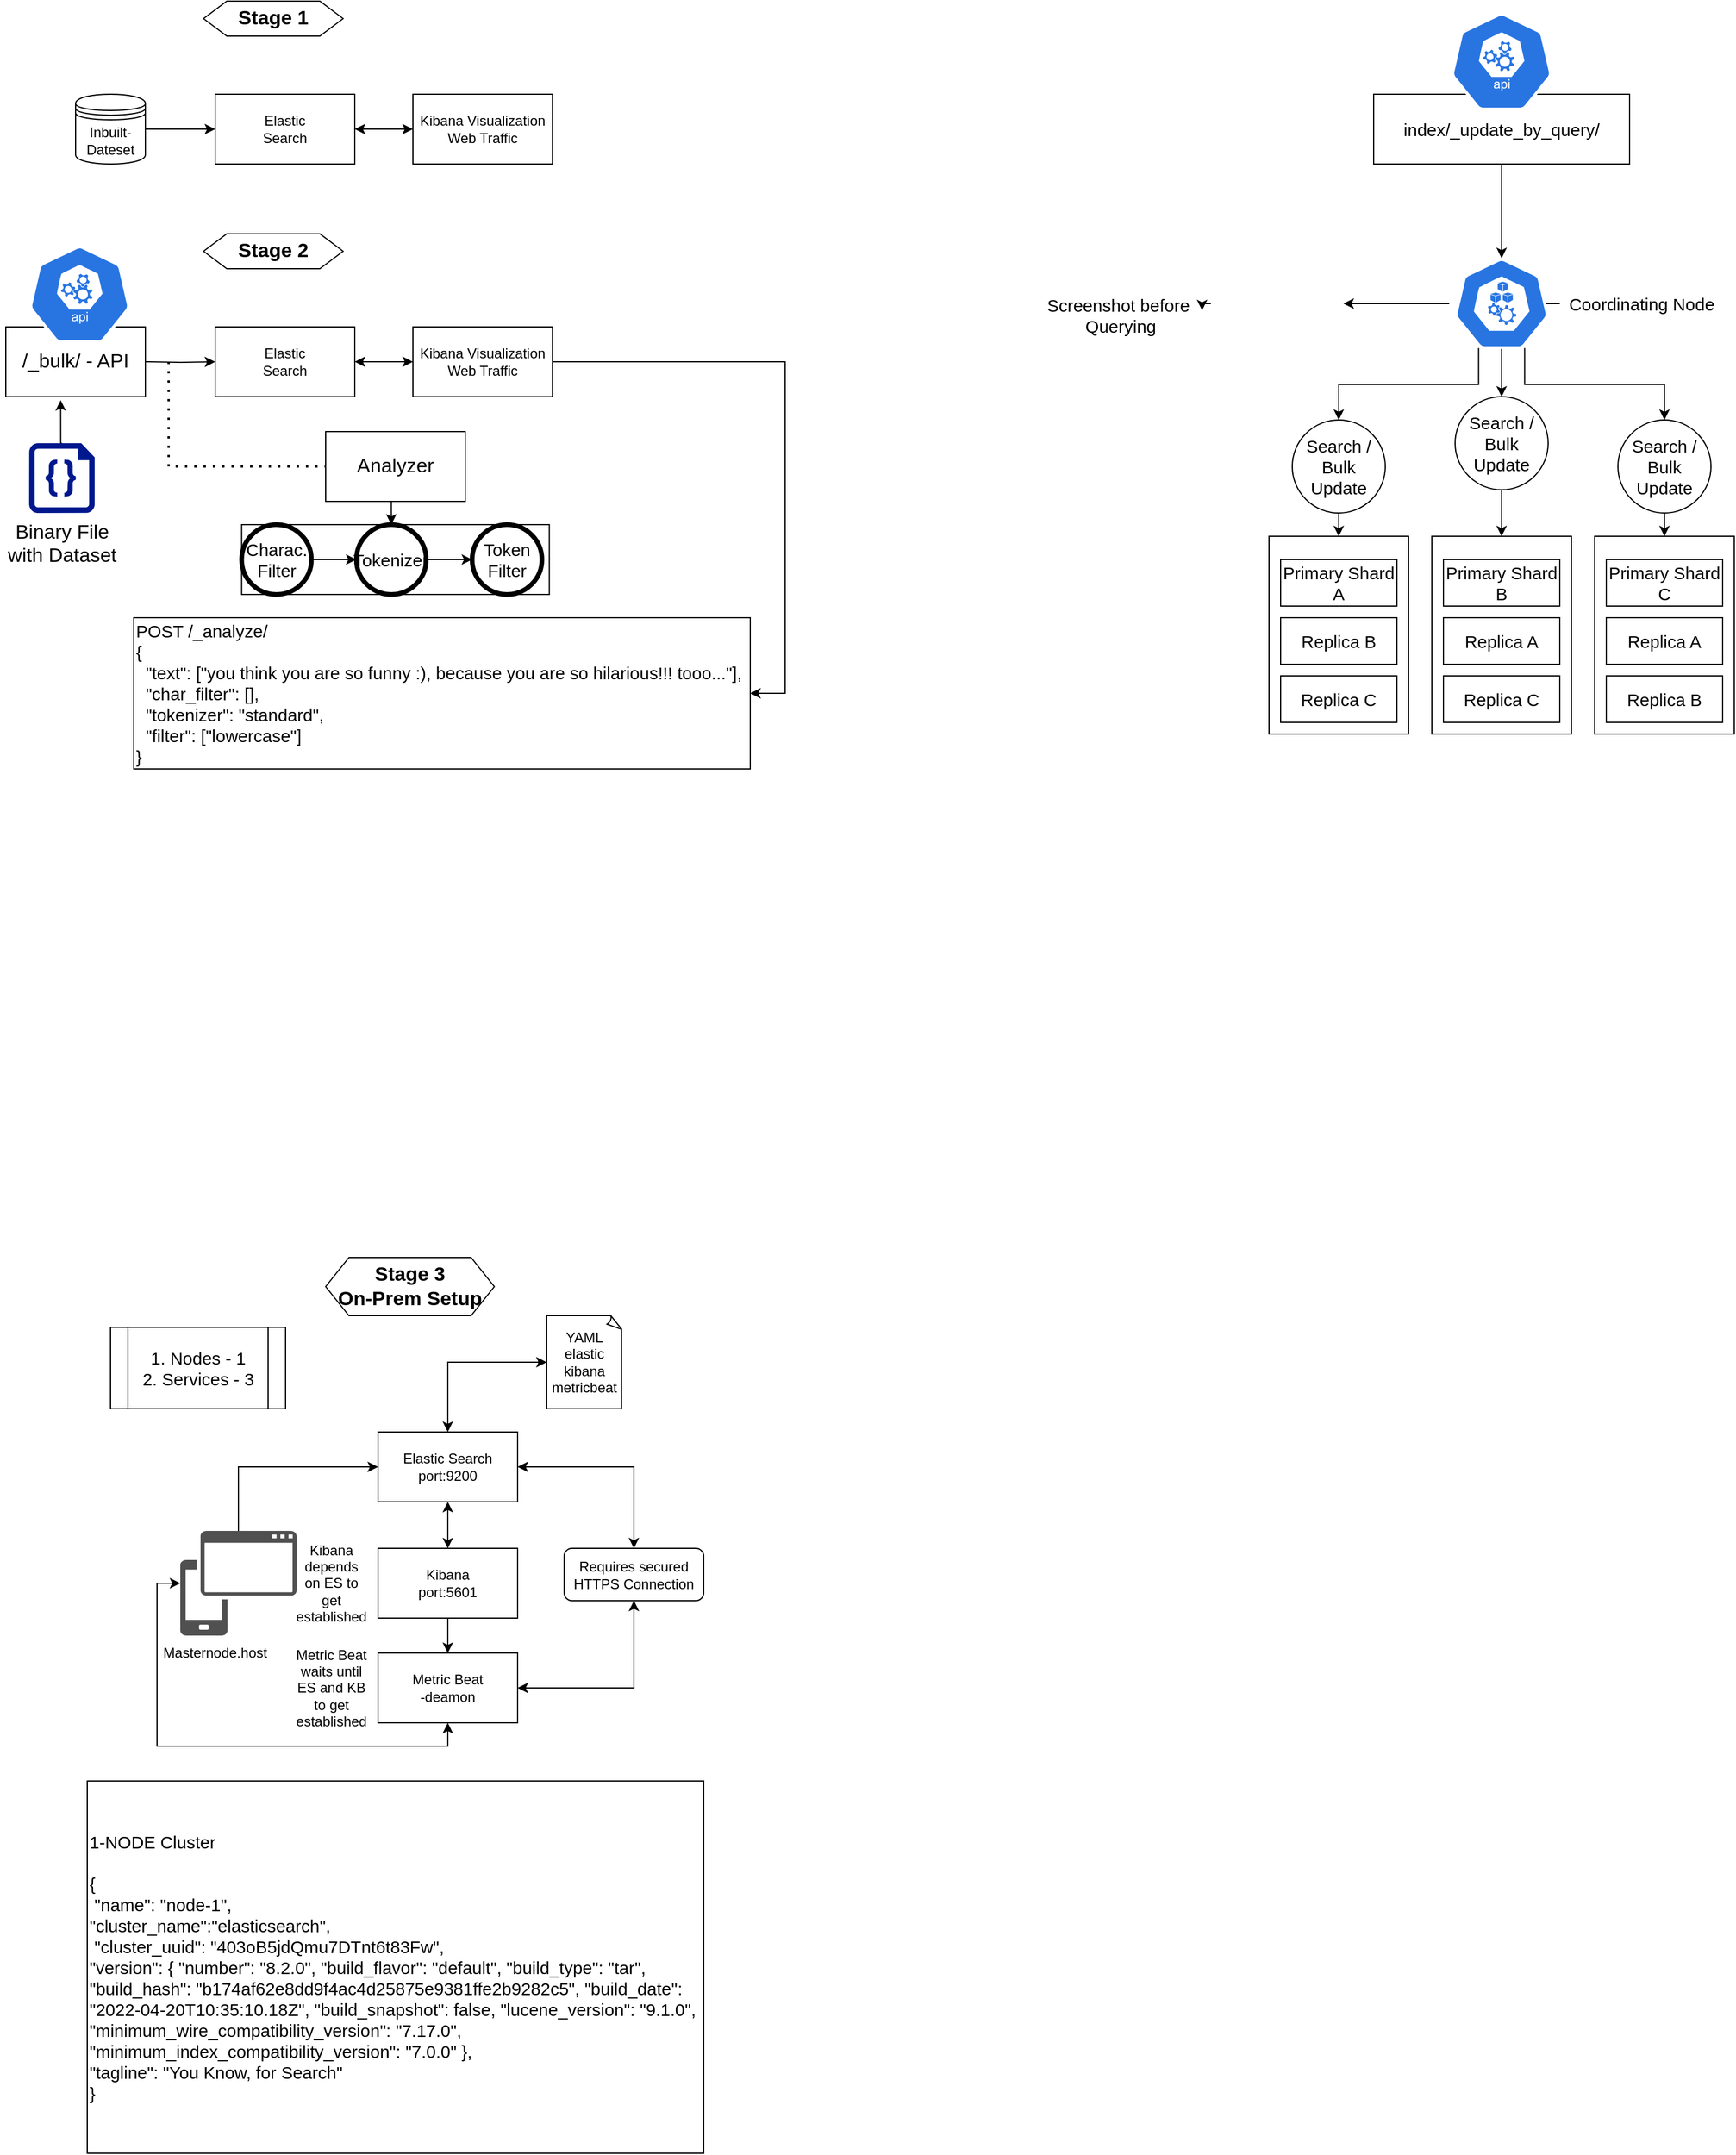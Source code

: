 <mxfile version="18.0.4" type="github">
  <diagram id="VVRJWI324u3OcMAuvgbn" name="Page-1">
    <mxGraphModel dx="2365" dy="1150" grid="1" gridSize="10" guides="1" tooltips="1" connect="1" arrows="1" fold="1" page="1" pageScale="1" pageWidth="850" pageHeight="1100" background="none" math="0" shadow="0">
      <root>
        <mxCell id="0" />
        <mxCell id="1" parent="0" />
        <mxCell id="OU6S-yULbzZccyL7ORFk-41" style="edgeStyle=orthogonalEdgeStyle;rounded=0;orthogonalLoop=1;jettySize=auto;html=1;exitX=1;exitY=0.5;exitDx=0;exitDy=0;entryX=0;entryY=0.5;entryDx=0;entryDy=0;startArrow=classic;startFill=1;" edge="1" parent="1" source="OU6S-yULbzZccyL7ORFk-36" target="OU6S-yULbzZccyL7ORFk-37">
          <mxGeometry relative="1" as="geometry" />
        </mxCell>
        <mxCell id="OU6S-yULbzZccyL7ORFk-36" value="Elastic&lt;br&gt;Search" style="rounded=0;whiteSpace=wrap;html=1;strokeColor=default;" vertex="1" parent="1">
          <mxGeometry x="254" y="190" width="120" height="60" as="geometry" />
        </mxCell>
        <mxCell id="OU6S-yULbzZccyL7ORFk-37" value="Kibana Visualization&lt;br&gt;Web Traffic" style="rounded=0;whiteSpace=wrap;html=1;strokeColor=default;" vertex="1" parent="1">
          <mxGeometry x="424" y="190" width="120" height="60" as="geometry" />
        </mxCell>
        <mxCell id="OU6S-yULbzZccyL7ORFk-42" style="edgeStyle=orthogonalEdgeStyle;rounded=0;orthogonalLoop=1;jettySize=auto;html=1;exitX=1;exitY=0.5;exitDx=0;exitDy=0;entryX=0;entryY=0.5;entryDx=0;entryDy=0;startArrow=none;startFill=0;" edge="1" parent="1" source="OU6S-yULbzZccyL7ORFk-39" target="OU6S-yULbzZccyL7ORFk-36">
          <mxGeometry relative="1" as="geometry" />
        </mxCell>
        <mxCell id="OU6S-yULbzZccyL7ORFk-39" value="Inbuilt-Dateset" style="shape=datastore;whiteSpace=wrap;html=1;rounded=0;strokeColor=default;" vertex="1" parent="1">
          <mxGeometry x="134" y="190" width="60" height="60" as="geometry" />
        </mxCell>
        <mxCell id="OU6S-yULbzZccyL7ORFk-43" value="&lt;b&gt;&lt;font style=&quot;font-size: 17px;&quot;&gt;Stage 1&lt;/font&gt;&lt;/b&gt;" style="shape=hexagon;perimeter=hexagonPerimeter2;whiteSpace=wrap;html=1;fixedSize=1;rounded=0;strokeColor=default;" vertex="1" parent="1">
          <mxGeometry x="244" y="110" width="120" height="30" as="geometry" />
        </mxCell>
        <mxCell id="OU6S-yULbzZccyL7ORFk-44" style="edgeStyle=orthogonalEdgeStyle;rounded=0;orthogonalLoop=1;jettySize=auto;html=1;exitX=1;exitY=0.5;exitDx=0;exitDy=0;entryX=0;entryY=0.5;entryDx=0;entryDy=0;startArrow=classic;startFill=1;" edge="1" parent="1" source="OU6S-yULbzZccyL7ORFk-45" target="OU6S-yULbzZccyL7ORFk-46">
          <mxGeometry relative="1" as="geometry" />
        </mxCell>
        <mxCell id="OU6S-yULbzZccyL7ORFk-45" value="Elastic&lt;br&gt;Search" style="rounded=0;whiteSpace=wrap;html=1;strokeColor=default;" vertex="1" parent="1">
          <mxGeometry x="254" y="390" width="120" height="60" as="geometry" />
        </mxCell>
        <mxCell id="OU6S-yULbzZccyL7ORFk-72" style="edgeStyle=orthogonalEdgeStyle;rounded=0;orthogonalLoop=1;jettySize=auto;html=1;exitX=1;exitY=0.5;exitDx=0;exitDy=0;entryX=1;entryY=0.5;entryDx=0;entryDy=0;fontSize=15;startArrow=none;startFill=0;" edge="1" parent="1" source="OU6S-yULbzZccyL7ORFk-46" target="OU6S-yULbzZccyL7ORFk-70">
          <mxGeometry relative="1" as="geometry">
            <Array as="points">
              <mxPoint x="744" y="420" />
              <mxPoint x="744" y="705" />
            </Array>
          </mxGeometry>
        </mxCell>
        <mxCell id="OU6S-yULbzZccyL7ORFk-46" value="Kibana Visualization&lt;br&gt;Web Traffic" style="rounded=0;whiteSpace=wrap;html=1;strokeColor=default;" vertex="1" parent="1">
          <mxGeometry x="424" y="390" width="120" height="60" as="geometry" />
        </mxCell>
        <mxCell id="OU6S-yULbzZccyL7ORFk-47" style="edgeStyle=orthogonalEdgeStyle;rounded=0;orthogonalLoop=1;jettySize=auto;html=1;exitX=1;exitY=0.5;exitDx=0;exitDy=0;entryX=0;entryY=0.5;entryDx=0;entryDy=0;startArrow=none;startFill=0;" edge="1" parent="1" target="OU6S-yULbzZccyL7ORFk-45">
          <mxGeometry relative="1" as="geometry">
            <mxPoint x="194.0" y="420.0" as="sourcePoint" />
          </mxGeometry>
        </mxCell>
        <mxCell id="OU6S-yULbzZccyL7ORFk-49" value="&lt;b&gt;&lt;font style=&quot;font-size: 17px;&quot;&gt;Stage 2&lt;/font&gt;&lt;/b&gt;" style="shape=hexagon;perimeter=hexagonPerimeter2;whiteSpace=wrap;html=1;fixedSize=1;rounded=0;strokeColor=default;" vertex="1" parent="1">
          <mxGeometry x="244" y="310" width="120" height="30" as="geometry" />
        </mxCell>
        <mxCell id="OU6S-yULbzZccyL7ORFk-53" style="edgeStyle=orthogonalEdgeStyle;rounded=0;orthogonalLoop=1;jettySize=auto;html=1;exitX=0.5;exitY=0;exitDx=0;exitDy=0;exitPerimeter=0;entryX=0.393;entryY=1.05;entryDx=0;entryDy=0;entryPerimeter=0;fontSize=17;startArrow=none;startFill=0;" edge="1" parent="1" source="OU6S-yULbzZccyL7ORFk-50" target="OU6S-yULbzZccyL7ORFk-51">
          <mxGeometry relative="1" as="geometry" />
        </mxCell>
        <mxCell id="OU6S-yULbzZccyL7ORFk-50" value="Binary File &lt;br&gt;with Dataset" style="sketch=0;aspect=fixed;pointerEvents=1;shadow=0;dashed=0;html=1;strokeColor=none;labelPosition=center;verticalLabelPosition=bottom;verticalAlign=top;align=center;fillColor=#00188D;shape=mxgraph.azure.code_file;rounded=0;fontSize=17;" vertex="1" parent="1">
          <mxGeometry x="94" y="490" width="56.4" height="60" as="geometry" />
        </mxCell>
        <mxCell id="OU6S-yULbzZccyL7ORFk-51" value="/_bulk/ - API" style="rounded=0;whiteSpace=wrap;html=1;fontSize=17;strokeColor=default;" vertex="1" parent="1">
          <mxGeometry x="74" y="390" width="120" height="60" as="geometry" />
        </mxCell>
        <mxCell id="OU6S-yULbzZccyL7ORFk-52" value="" style="sketch=0;html=1;dashed=0;whitespace=wrap;fillColor=#2875E2;strokeColor=#ffffff;points=[[0.005,0.63,0],[0.1,0.2,0],[0.9,0.2,0],[0.5,0,0],[0.995,0.63,0],[0.72,0.99,0],[0.5,1,0],[0.28,0.99,0]];shape=mxgraph.kubernetes.icon;prIcon=api;rounded=0;fontSize=17;" vertex="1" parent="1">
          <mxGeometry x="70" y="320" width="135" height="84" as="geometry" />
        </mxCell>
        <mxCell id="OU6S-yULbzZccyL7ORFk-56" value="" style="endArrow=none;dashed=1;html=1;dashPattern=1 3;strokeWidth=2;rounded=0;fontSize=17;entryX=0;entryY=0.5;entryDx=0;entryDy=0;" edge="1" parent="1" target="OU6S-yULbzZccyL7ORFk-57">
          <mxGeometry width="50" height="50" relative="1" as="geometry">
            <mxPoint x="214" y="420" as="sourcePoint" />
            <mxPoint x="509.44" y="512.16" as="targetPoint" />
            <Array as="points">
              <mxPoint x="214" y="510" />
            </Array>
          </mxGeometry>
        </mxCell>
        <mxCell id="OU6S-yULbzZccyL7ORFk-69" style="edgeStyle=orthogonalEdgeStyle;rounded=0;orthogonalLoop=1;jettySize=auto;html=1;exitX=0.5;exitY=1;exitDx=0;exitDy=0;entryX=0.5;entryY=0;entryDx=0;entryDy=0;fontSize=15;startArrow=none;startFill=0;" edge="1" parent="1" source="OU6S-yULbzZccyL7ORFk-57" target="OU6S-yULbzZccyL7ORFk-64">
          <mxGeometry relative="1" as="geometry" />
        </mxCell>
        <mxCell id="OU6S-yULbzZccyL7ORFk-57" value="Analyzer" style="rounded=0;whiteSpace=wrap;html=1;fontSize=17;strokeColor=default;" vertex="1" parent="1">
          <mxGeometry x="349" y="480" width="120" height="60" as="geometry" />
        </mxCell>
        <mxCell id="OU6S-yULbzZccyL7ORFk-68" value="" style="group;fillColor=none;strokeColor=default;" vertex="1" connectable="0" parent="1">
          <mxGeometry x="276.75" y="560" width="264.5" height="60" as="geometry" />
        </mxCell>
        <mxCell id="OU6S-yULbzZccyL7ORFk-63" value="Charac.&lt;br style=&quot;font-size: 15px;&quot;&gt;Filter" style="ellipse;whiteSpace=wrap;html=1;aspect=fixed;rounded=0;fontSize=15;strokeColor=default;gradientColor=none;strokeWidth=4;" vertex="1" parent="OU6S-yULbzZccyL7ORFk-68">
          <mxGeometry width="60" height="60" as="geometry" />
        </mxCell>
        <mxCell id="OU6S-yULbzZccyL7ORFk-64" value="Tokenizer" style="ellipse;whiteSpace=wrap;html=1;aspect=fixed;rounded=0;fontSize=15;strokeColor=default;gradientColor=none;strokeWidth=4;" vertex="1" parent="OU6S-yULbzZccyL7ORFk-68">
          <mxGeometry x="98.669" width="60" height="60" as="geometry" />
        </mxCell>
        <mxCell id="OU6S-yULbzZccyL7ORFk-65" value="Token Filter" style="ellipse;whiteSpace=wrap;html=1;aspect=fixed;rounded=0;fontSize=15;strokeColor=default;gradientColor=none;strokeWidth=4;" vertex="1" parent="OU6S-yULbzZccyL7ORFk-68">
          <mxGeometry x="198.168" width="60" height="60" as="geometry" />
        </mxCell>
        <mxCell id="OU6S-yULbzZccyL7ORFk-66" style="edgeStyle=orthogonalEdgeStyle;rounded=0;orthogonalLoop=1;jettySize=auto;html=1;exitX=1;exitY=0.5;exitDx=0;exitDy=0;entryX=0;entryY=0.5;entryDx=0;entryDy=0;fontSize=15;startArrow=none;startFill=0;" edge="1" parent="OU6S-yULbzZccyL7ORFk-68" source="OU6S-yULbzZccyL7ORFk-63" target="OU6S-yULbzZccyL7ORFk-64">
          <mxGeometry relative="1" as="geometry" />
        </mxCell>
        <mxCell id="OU6S-yULbzZccyL7ORFk-67" style="edgeStyle=orthogonalEdgeStyle;rounded=0;orthogonalLoop=1;jettySize=auto;html=1;exitX=1;exitY=0.5;exitDx=0;exitDy=0;entryX=0;entryY=0.5;entryDx=0;entryDy=0;fontSize=15;startArrow=none;startFill=0;" edge="1" parent="OU6S-yULbzZccyL7ORFk-68" source="OU6S-yULbzZccyL7ORFk-64" target="OU6S-yULbzZccyL7ORFk-65">
          <mxGeometry relative="1" as="geometry" />
        </mxCell>
        <mxCell id="OU6S-yULbzZccyL7ORFk-70" value="&lt;div&gt;POST /_analyze/&lt;/div&gt;&lt;div&gt;{&lt;/div&gt;&lt;div&gt;&amp;nbsp; &quot;text&quot;: [&quot;you think you are so funny :), because you are so hilarious!!! tooo...&quot;],&lt;/div&gt;&lt;div&gt;&amp;nbsp; &quot;char_filter&quot;: [],&lt;/div&gt;&lt;div&gt;&amp;nbsp; &quot;tokenizer&quot;: &quot;standard&quot;,&lt;/div&gt;&lt;div&gt;&amp;nbsp; &quot;filter&quot;: [&quot;lowercase&quot;]&lt;/div&gt;&lt;div&gt;}&lt;/div&gt;" style="rounded=0;whiteSpace=wrap;html=1;fontSize=15;strokeColor=default;strokeWidth=1;fillColor=none;gradientColor=none;align=left;" vertex="1" parent="1">
          <mxGeometry x="184" y="640" width="530" height="130" as="geometry" />
        </mxCell>
        <mxCell id="OU6S-yULbzZccyL7ORFk-76" value="&lt;span style=&quot;&quot;&gt;1-NODE Cluster&lt;br&gt;&lt;br&gt;{&lt;br&gt;&amp;nbsp;&quot;name&quot;: &quot;node-1&quot;, &lt;br&gt;&quot;cluster_name&quot;:&quot;elasticsearch&quot;,&lt;br&gt;&amp;nbsp;&quot;cluster_uuid&quot;: &quot;403oB5jdQmu7DTnt6t83Fw&quot;, &lt;br&gt;&quot;version&quot;: { &quot;number&quot;: &quot;8.2.0&quot;, &quot;build_flavor&quot;: &quot;default&quot;, &quot;build_type&quot;: &quot;tar&quot;, &quot;build_hash&quot;: &quot;b174af62e8dd9f4ac4d25875e9381ffe2b9282c5&quot;, &quot;build_date&quot;: &quot;2022-04-20T10:35:10.18Z&quot;, &quot;build_snapshot&quot;: false, &quot;lucene_version&quot;: &quot;9.1.0&quot;, &quot;minimum_wire_compatibility_version&quot;: &quot;7.17.0&quot;, &quot;minimum_index_compatibility_version&quot;: &quot;7.0.0&quot; }, &lt;br&gt;&quot;tagline&quot;: &quot;You Know, for Search&quot; &lt;br&gt;}&lt;/span&gt;" style="rounded=0;whiteSpace=wrap;html=1;labelBackgroundColor=none;fontSize=15;strokeColor=default;strokeWidth=1;fillColor=none;gradientColor=none;align=left;" vertex="1" parent="1">
          <mxGeometry x="144" y="1640" width="530" height="320" as="geometry" />
        </mxCell>
        <mxCell id="OU6S-yULbzZccyL7ORFk-77" value="" style="group" vertex="1" connectable="0" parent="1">
          <mxGeometry x="164" y="1190" width="500" height="370" as="geometry" />
        </mxCell>
        <mxCell id="OU6S-yULbzZccyL7ORFk-14" value="" style="group" vertex="1" connectable="0" parent="OU6S-yULbzZccyL7ORFk-77">
          <mxGeometry x="150" y="50" width="350" height="320" as="geometry" />
        </mxCell>
        <mxCell id="OU6S-yULbzZccyL7ORFk-7" value="" style="group;strokeColor=none;" vertex="1" connectable="0" parent="OU6S-yULbzZccyL7ORFk-14">
          <mxGeometry x="70" width="280" height="320" as="geometry" />
        </mxCell>
        <mxCell id="OU6S-yULbzZccyL7ORFk-8" value="" style="edgeStyle=orthogonalEdgeStyle;rounded=0;orthogonalLoop=1;jettySize=auto;html=1;startArrow=classic;startFill=1;" edge="1" parent="OU6S-yULbzZccyL7ORFk-7" source="OU6S-yULbzZccyL7ORFk-3" target="OU6S-yULbzZccyL7ORFk-4">
          <mxGeometry relative="1" as="geometry" />
        </mxCell>
        <mxCell id="OU6S-yULbzZccyL7ORFk-3" value="&lt;span style=&quot;&quot;&gt;Elastic Search&lt;br&gt;port:9200&lt;br&gt;&lt;/span&gt;" style="rounded=0;whiteSpace=wrap;html=1;" vertex="1" parent="OU6S-yULbzZccyL7ORFk-7">
          <mxGeometry x="10" y="100" width="120" height="60" as="geometry" />
        </mxCell>
        <mxCell id="OU6S-yULbzZccyL7ORFk-9" value="" style="edgeStyle=orthogonalEdgeStyle;rounded=0;orthogonalLoop=1;jettySize=auto;html=1;" edge="1" parent="OU6S-yULbzZccyL7ORFk-7" source="OU6S-yULbzZccyL7ORFk-4" target="OU6S-yULbzZccyL7ORFk-5">
          <mxGeometry relative="1" as="geometry" />
        </mxCell>
        <mxCell id="OU6S-yULbzZccyL7ORFk-4" value="Kibana&lt;br&gt;port:5601" style="rounded=0;whiteSpace=wrap;html=1;" vertex="1" parent="OU6S-yULbzZccyL7ORFk-7">
          <mxGeometry x="10" y="200" width="120" height="60" as="geometry" />
        </mxCell>
        <mxCell id="OU6S-yULbzZccyL7ORFk-20" style="edgeStyle=orthogonalEdgeStyle;rounded=0;orthogonalLoop=1;jettySize=auto;html=1;exitX=0.5;exitY=1;exitDx=0;exitDy=0;entryX=0;entryY=0.5;entryDx=0;entryDy=0;entryPerimeter=0;startArrow=classic;startFill=1;" edge="1" parent="OU6S-yULbzZccyL7ORFk-7" source="OU6S-yULbzZccyL7ORFk-5" target="OU6S-yULbzZccyL7ORFk-1">
          <mxGeometry relative="1" as="geometry" />
        </mxCell>
        <mxCell id="OU6S-yULbzZccyL7ORFk-34" style="edgeStyle=orthogonalEdgeStyle;rounded=0;orthogonalLoop=1;jettySize=auto;html=1;exitX=1;exitY=0.5;exitDx=0;exitDy=0;entryX=0.5;entryY=1;entryDx=0;entryDy=0;startArrow=classic;startFill=1;" edge="1" parent="OU6S-yULbzZccyL7ORFk-7" source="OU6S-yULbzZccyL7ORFk-5" target="OU6S-yULbzZccyL7ORFk-33">
          <mxGeometry relative="1" as="geometry" />
        </mxCell>
        <mxCell id="OU6S-yULbzZccyL7ORFk-5" value="Metric Beat&lt;br&gt;-deamon" style="rounded=0;whiteSpace=wrap;html=1;" vertex="1" parent="OU6S-yULbzZccyL7ORFk-7">
          <mxGeometry x="10" y="290" width="120" height="60" as="geometry" />
        </mxCell>
        <mxCell id="OU6S-yULbzZccyL7ORFk-18" style="edgeStyle=orthogonalEdgeStyle;rounded=0;orthogonalLoop=1;jettySize=auto;html=1;exitX=0.5;exitY=0;exitDx=0;exitDy=0;exitPerimeter=0;entryX=0;entryY=0.5;entryDx=0;entryDy=0;" edge="1" parent="OU6S-yULbzZccyL7ORFk-7" source="OU6S-yULbzZccyL7ORFk-1" target="OU6S-yULbzZccyL7ORFk-3">
          <mxGeometry relative="1" as="geometry" />
        </mxCell>
        <mxCell id="OU6S-yULbzZccyL7ORFk-1" value="" style="sketch=0;pointerEvents=1;shadow=0;dashed=0;html=1;strokeColor=none;labelPosition=center;verticalLabelPosition=bottom;verticalAlign=top;align=center;fillColor=#505050;shape=mxgraph.mscae.intune.device_os" vertex="1" parent="OU6S-yULbzZccyL7ORFk-7">
          <mxGeometry x="-160" y="185" width="100" height="90" as="geometry" />
        </mxCell>
        <mxCell id="OU6S-yULbzZccyL7ORFk-15" value="Masternode.host" style="text;html=1;strokeColor=none;fillColor=none;align=center;verticalAlign=middle;whiteSpace=wrap;rounded=0;" vertex="1" parent="OU6S-yULbzZccyL7ORFk-7">
          <mxGeometry x="-160" y="275" width="60" height="30" as="geometry" />
        </mxCell>
        <mxCell id="OU6S-yULbzZccyL7ORFk-35" style="edgeStyle=orthogonalEdgeStyle;rounded=0;orthogonalLoop=1;jettySize=auto;html=1;exitX=0.5;exitY=0;exitDx=0;exitDy=0;entryX=1;entryY=0.5;entryDx=0;entryDy=0;startArrow=classic;startFill=1;" edge="1" parent="OU6S-yULbzZccyL7ORFk-7" source="OU6S-yULbzZccyL7ORFk-33" target="OU6S-yULbzZccyL7ORFk-3">
          <mxGeometry relative="1" as="geometry" />
        </mxCell>
        <mxCell id="OU6S-yULbzZccyL7ORFk-33" value="Requires secured HTTPS Connection" style="rounded=1;whiteSpace=wrap;html=1;strokeColor=default;" vertex="1" parent="OU6S-yULbzZccyL7ORFk-7">
          <mxGeometry x="170" y="200" width="120" height="45" as="geometry" />
        </mxCell>
        <mxCell id="OU6S-yULbzZccyL7ORFk-12" value="" style="group" vertex="1" connectable="0" parent="OU6S-yULbzZccyL7ORFk-14">
          <mxGeometry x="10" y="215" width="60" height="120" as="geometry" />
        </mxCell>
        <mxCell id="OU6S-yULbzZccyL7ORFk-11" value="Metric Beat waits until ES and KB to get established" style="text;html=1;strokeColor=none;fillColor=none;align=center;verticalAlign=middle;whiteSpace=wrap;rounded=0;" vertex="1" parent="OU6S-yULbzZccyL7ORFk-12">
          <mxGeometry y="90" width="60" height="30" as="geometry" />
        </mxCell>
        <mxCell id="OU6S-yULbzZccyL7ORFk-10" value="Kibana depends on ES to get established" style="text;html=1;strokeColor=none;fillColor=none;align=center;verticalAlign=middle;whiteSpace=wrap;rounded=0;" vertex="1" parent="OU6S-yULbzZccyL7ORFk-12">
          <mxGeometry width="60" height="30" as="geometry" />
        </mxCell>
        <mxCell id="OU6S-yULbzZccyL7ORFk-28" value="YAML&lt;br&gt;elastic&lt;br&gt;kibana&lt;br&gt;metricbeat" style="whiteSpace=wrap;html=1;shape=mxgraph.basic.document;rounded=0;strokeColor=default;" vertex="1" parent="OU6S-yULbzZccyL7ORFk-77">
          <mxGeometry x="375" y="50" width="65" height="80" as="geometry" />
        </mxCell>
        <mxCell id="OU6S-yULbzZccyL7ORFk-29" style="edgeStyle=orthogonalEdgeStyle;rounded=0;orthogonalLoop=1;jettySize=auto;html=1;exitX=0.5;exitY=0;exitDx=0;exitDy=0;entryX=0;entryY=0.5;entryDx=0;entryDy=0;entryPerimeter=0;startArrow=classic;startFill=1;" edge="1" parent="OU6S-yULbzZccyL7ORFk-77" source="OU6S-yULbzZccyL7ORFk-3" target="OU6S-yULbzZccyL7ORFk-28">
          <mxGeometry relative="1" as="geometry" />
        </mxCell>
        <mxCell id="OU6S-yULbzZccyL7ORFk-71" value="&lt;b&gt;&lt;font style=&quot;font-size: 17px;&quot;&gt;Stage 3&lt;br&gt;On-Prem Setup&lt;/font&gt;&lt;/b&gt;" style="shape=hexagon;perimeter=hexagonPerimeter2;whiteSpace=wrap;html=1;fixedSize=1;rounded=0;strokeColor=default;" vertex="1" parent="OU6S-yULbzZccyL7ORFk-77">
          <mxGeometry x="185" width="145" height="50" as="geometry" />
        </mxCell>
        <mxCell id="OU6S-yULbzZccyL7ORFk-73" value="1. Nodes - 1&lt;br&gt;2. Services - 3" style="shape=process;whiteSpace=wrap;html=1;backgroundOutline=1;rounded=0;fontSize=15;strokeColor=default;strokeWidth=1;fillColor=none;gradientColor=none;" vertex="1" parent="OU6S-yULbzZccyL7ORFk-77">
          <mxGeometry y="60" width="150.5" height="70" as="geometry" />
        </mxCell>
        <mxCell id="OU6S-yULbzZccyL7ORFk-88" style="edgeStyle=orthogonalEdgeStyle;rounded=0;orthogonalLoop=1;jettySize=auto;html=1;exitX=0.5;exitY=1;exitDx=0;exitDy=0;entryX=0.5;entryY=0;entryDx=0;entryDy=0;entryPerimeter=0;fontSize=15;startArrow=none;startFill=0;" edge="1" parent="1" source="OU6S-yULbzZccyL7ORFk-78" target="OU6S-yULbzZccyL7ORFk-79">
          <mxGeometry relative="1" as="geometry" />
        </mxCell>
        <mxCell id="OU6S-yULbzZccyL7ORFk-78" value="index/_update_by_query/" style="rounded=0;whiteSpace=wrap;html=1;labelBackgroundColor=none;fontSize=15;strokeColor=default;strokeWidth=1;fillColor=none;gradientColor=none;" vertex="1" parent="1">
          <mxGeometry x="1250" y="190" width="220" height="60" as="geometry" />
        </mxCell>
        <mxCell id="OU6S-yULbzZccyL7ORFk-82" value="" style="edgeStyle=orthogonalEdgeStyle;rounded=0;orthogonalLoop=1;jettySize=auto;html=1;fontSize=15;startArrow=none;startFill=0;" edge="1" parent="1" source="OU6S-yULbzZccyL7ORFk-80">
          <mxGeometry relative="1" as="geometry">
            <mxPoint x="1365" y="339" as="targetPoint" />
          </mxGeometry>
        </mxCell>
        <mxCell id="OU6S-yULbzZccyL7ORFk-83" value="" style="edgeStyle=orthogonalEdgeStyle;rounded=0;orthogonalLoop=1;jettySize=auto;html=1;fontSize=15;startArrow=none;startFill=0;" edge="1" parent="1" source="OU6S-yULbzZccyL7ORFk-80">
          <mxGeometry relative="1" as="geometry">
            <mxPoint x="1365" y="339" as="targetPoint" />
          </mxGeometry>
        </mxCell>
        <mxCell id="OU6S-yULbzZccyL7ORFk-85" value="" style="sketch=0;html=1;dashed=0;whitespace=wrap;fillColor=#2875E2;strokeColor=#ffffff;points=[[0.005,0.63,0],[0.1,0.2,0],[0.9,0.2,0],[0.5,0,0],[0.995,0.63,0],[0.72,0.99,0],[0.5,1,0],[0.28,0.99,0]];shape=mxgraph.kubernetes.icon;prIcon=api;rounded=0;fontSize=17;" vertex="1" parent="1">
          <mxGeometry x="1292.5" y="120" width="135" height="84" as="geometry" />
        </mxCell>
        <mxCell id="OU6S-yULbzZccyL7ORFk-119" style="edgeStyle=orthogonalEdgeStyle;rounded=0;orthogonalLoop=1;jettySize=auto;html=1;exitX=0;exitY=0.5;exitDx=0;exitDy=0;entryX=1.018;entryY=0.394;entryDx=0;entryDy=0;entryPerimeter=0;fontSize=15;startArrow=none;startFill=0;" edge="1" parent="1" source="OU6S-yULbzZccyL7ORFk-86" target="OU6S-yULbzZccyL7ORFk-118">
          <mxGeometry relative="1" as="geometry" />
        </mxCell>
        <mxCell id="OU6S-yULbzZccyL7ORFk-86" value="" style="shape=image;html=1;verticalAlign=top;verticalLabelPosition=bottom;labelBackgroundColor=#ffffff;imageAspect=0;aspect=fixed;image=https://cdn1.iconfinder.com/data/icons/ios-11-glyphs/30/screenshot-128.png;rounded=0;fontSize=15;strokeColor=default;strokeWidth=1;fillColor=none;gradientColor=none;" vertex="1" parent="1">
          <mxGeometry x="1110" y="313" width="114" height="114" as="geometry" />
        </mxCell>
        <mxCell id="OU6S-yULbzZccyL7ORFk-87" style="edgeStyle=orthogonalEdgeStyle;rounded=0;orthogonalLoop=1;jettySize=auto;html=1;entryX=1;entryY=0.5;entryDx=0;entryDy=0;fontSize=15;startArrow=none;startFill=0;" edge="1" parent="1" source="OU6S-yULbzZccyL7ORFk-79" target="OU6S-yULbzZccyL7ORFk-86">
          <mxGeometry relative="1" as="geometry" />
        </mxCell>
        <mxCell id="OU6S-yULbzZccyL7ORFk-89" value="" style="rounded=0;whiteSpace=wrap;html=1;labelBackgroundColor=none;fontSize=15;strokeColor=default;strokeWidth=1;fillColor=none;gradientColor=none;" vertex="1" parent="1">
          <mxGeometry x="1160" y="570" width="120" height="170" as="geometry" />
        </mxCell>
        <mxCell id="OU6S-yULbzZccyL7ORFk-91" value="" style="rounded=0;whiteSpace=wrap;html=1;labelBackgroundColor=none;fontSize=15;strokeColor=default;strokeWidth=1;fillColor=none;gradientColor=none;" vertex="1" parent="1">
          <mxGeometry x="1300" y="570" width="120" height="170" as="geometry" />
        </mxCell>
        <mxCell id="OU6S-yULbzZccyL7ORFk-92" value="" style="rounded=0;whiteSpace=wrap;html=1;labelBackgroundColor=none;fontSize=15;strokeColor=default;strokeWidth=1;fillColor=none;gradientColor=none;" vertex="1" parent="1">
          <mxGeometry x="1440" y="570" width="120" height="170" as="geometry" />
        </mxCell>
        <mxCell id="OU6S-yULbzZccyL7ORFk-104" style="edgeStyle=orthogonalEdgeStyle;rounded=0;orthogonalLoop=1;jettySize=auto;html=1;exitX=0.5;exitY=1;exitDx=0;exitDy=0;entryX=0.5;entryY=0;entryDx=0;entryDy=0;fontSize=15;startArrow=none;startFill=0;" edge="1" parent="1" source="OU6S-yULbzZccyL7ORFk-94" target="OU6S-yULbzZccyL7ORFk-91">
          <mxGeometry relative="1" as="geometry" />
        </mxCell>
        <mxCell id="OU6S-yULbzZccyL7ORFk-94" value="Search / Bulk Update" style="ellipse;whiteSpace=wrap;html=1;aspect=fixed;rounded=0;labelBackgroundColor=none;fontSize=15;strokeColor=default;strokeWidth=1;fillColor=none;gradientColor=none;" vertex="1" parent="1">
          <mxGeometry x="1320" y="450" width="80" height="80" as="geometry" />
        </mxCell>
        <mxCell id="OU6S-yULbzZccyL7ORFk-103" style="edgeStyle=orthogonalEdgeStyle;rounded=0;orthogonalLoop=1;jettySize=auto;html=1;exitX=0.5;exitY=1;exitDx=0;exitDy=0;entryX=0.5;entryY=0;entryDx=0;entryDy=0;fontSize=15;startArrow=none;startFill=0;" edge="1" parent="1" source="OU6S-yULbzZccyL7ORFk-95" target="OU6S-yULbzZccyL7ORFk-89">
          <mxGeometry relative="1" as="geometry" />
        </mxCell>
        <mxCell id="OU6S-yULbzZccyL7ORFk-95" value="Search / Bulk Update" style="ellipse;whiteSpace=wrap;html=1;aspect=fixed;rounded=0;labelBackgroundColor=none;fontSize=15;strokeColor=default;strokeWidth=1;fillColor=none;gradientColor=none;" vertex="1" parent="1">
          <mxGeometry x="1180" y="470" width="80" height="80" as="geometry" />
        </mxCell>
        <mxCell id="OU6S-yULbzZccyL7ORFk-105" style="edgeStyle=orthogonalEdgeStyle;rounded=0;orthogonalLoop=1;jettySize=auto;html=1;exitX=0.5;exitY=1;exitDx=0;exitDy=0;entryX=0.5;entryY=0;entryDx=0;entryDy=0;fontSize=15;startArrow=none;startFill=0;" edge="1" parent="1" source="OU6S-yULbzZccyL7ORFk-96" target="OU6S-yULbzZccyL7ORFk-92">
          <mxGeometry relative="1" as="geometry" />
        </mxCell>
        <mxCell id="OU6S-yULbzZccyL7ORFk-96" value="Search / Bulk Update" style="ellipse;whiteSpace=wrap;html=1;aspect=fixed;rounded=0;labelBackgroundColor=none;fontSize=15;strokeColor=default;strokeWidth=1;fillColor=none;gradientColor=none;" vertex="1" parent="1">
          <mxGeometry x="1460" y="470" width="80" height="80" as="geometry" />
        </mxCell>
        <mxCell id="OU6S-yULbzZccyL7ORFk-100" style="edgeStyle=orthogonalEdgeStyle;rounded=0;orthogonalLoop=1;jettySize=auto;html=1;exitX=0.5;exitY=1;exitDx=0;exitDy=0;exitPerimeter=0;fontSize=15;startArrow=none;startFill=0;" edge="1" parent="1" source="OU6S-yULbzZccyL7ORFk-79" target="OU6S-yULbzZccyL7ORFk-94">
          <mxGeometry relative="1" as="geometry" />
        </mxCell>
        <mxCell id="OU6S-yULbzZccyL7ORFk-101" style="edgeStyle=orthogonalEdgeStyle;rounded=0;orthogonalLoop=1;jettySize=auto;html=1;exitX=0.28;exitY=0.99;exitDx=0;exitDy=0;exitPerimeter=0;entryX=0.5;entryY=0;entryDx=0;entryDy=0;fontSize=15;startArrow=none;startFill=0;" edge="1" parent="1" source="OU6S-yULbzZccyL7ORFk-79" target="OU6S-yULbzZccyL7ORFk-95">
          <mxGeometry relative="1" as="geometry" />
        </mxCell>
        <mxCell id="OU6S-yULbzZccyL7ORFk-102" style="edgeStyle=orthogonalEdgeStyle;rounded=0;orthogonalLoop=1;jettySize=auto;html=1;exitX=0.72;exitY=0.99;exitDx=0;exitDy=0;exitPerimeter=0;entryX=0.5;entryY=0;entryDx=0;entryDy=0;fontSize=15;startArrow=none;startFill=0;" edge="1" parent="1" source="OU6S-yULbzZccyL7ORFk-79" target="OU6S-yULbzZccyL7ORFk-96">
          <mxGeometry relative="1" as="geometry" />
        </mxCell>
        <mxCell id="OU6S-yULbzZccyL7ORFk-79" value="" style="sketch=0;html=1;dashed=0;whitespace=wrap;fillColor=#2875E2;strokeColor=#ffffff;points=[[0.005,0.63,0],[0.1,0.2,0],[0.9,0.2,0],[0.5,0,0],[0.995,0.63,0],[0.72,0.99,0],[0.5,1,0],[0.28,0.99,0]];shape=mxgraph.kubernetes.icon;prIcon=node;rounded=0;labelBackgroundColor=none;fontSize=15;" vertex="1" parent="1">
          <mxGeometry x="1315" y="331" width="90" height="78" as="geometry" />
        </mxCell>
        <mxCell id="OU6S-yULbzZccyL7ORFk-80" value="Coordinating Node" style="text;html=1;align=center;verticalAlign=middle;resizable=0;points=[];autosize=1;strokeColor=none;fillColor=none;fontSize=15;" vertex="1" parent="1">
          <mxGeometry x="1410" y="360" width="140" height="20" as="geometry" />
        </mxCell>
        <mxCell id="OU6S-yULbzZccyL7ORFk-109" value="" style="group" vertex="1" connectable="0" parent="1">
          <mxGeometry x="1170" y="590" width="100" height="140" as="geometry" />
        </mxCell>
        <mxCell id="OU6S-yULbzZccyL7ORFk-106" value="Primary Shard A" style="rounded=0;whiteSpace=wrap;html=1;labelBackgroundColor=none;fontSize=15;strokeColor=default;strokeWidth=1;fillColor=none;gradientColor=none;" vertex="1" parent="OU6S-yULbzZccyL7ORFk-109">
          <mxGeometry width="100" height="40" as="geometry" />
        </mxCell>
        <mxCell id="OU6S-yULbzZccyL7ORFk-107" value="Replica B" style="rounded=0;whiteSpace=wrap;html=1;labelBackgroundColor=none;fontSize=15;strokeColor=default;strokeWidth=1;fillColor=none;gradientColor=none;" vertex="1" parent="OU6S-yULbzZccyL7ORFk-109">
          <mxGeometry y="50" width="100" height="40" as="geometry" />
        </mxCell>
        <mxCell id="OU6S-yULbzZccyL7ORFk-108" value="Replica C" style="rounded=0;whiteSpace=wrap;html=1;labelBackgroundColor=none;fontSize=15;strokeColor=default;strokeWidth=1;fillColor=none;gradientColor=none;" vertex="1" parent="OU6S-yULbzZccyL7ORFk-109">
          <mxGeometry y="100" width="100" height="40" as="geometry" />
        </mxCell>
        <mxCell id="OU6S-yULbzZccyL7ORFk-110" value="" style="group" vertex="1" connectable="0" parent="1">
          <mxGeometry x="1310" y="590" width="100" height="140" as="geometry" />
        </mxCell>
        <mxCell id="OU6S-yULbzZccyL7ORFk-111" value="Primary Shard B" style="rounded=0;whiteSpace=wrap;html=1;labelBackgroundColor=none;fontSize=15;strokeColor=default;strokeWidth=1;fillColor=none;gradientColor=none;" vertex="1" parent="OU6S-yULbzZccyL7ORFk-110">
          <mxGeometry width="100" height="40" as="geometry" />
        </mxCell>
        <mxCell id="OU6S-yULbzZccyL7ORFk-112" value="Replica A" style="rounded=0;whiteSpace=wrap;html=1;labelBackgroundColor=none;fontSize=15;strokeColor=default;strokeWidth=1;fillColor=none;gradientColor=none;" vertex="1" parent="OU6S-yULbzZccyL7ORFk-110">
          <mxGeometry y="50" width="100" height="40" as="geometry" />
        </mxCell>
        <mxCell id="OU6S-yULbzZccyL7ORFk-113" value="Replica C" style="rounded=0;whiteSpace=wrap;html=1;labelBackgroundColor=none;fontSize=15;strokeColor=default;strokeWidth=1;fillColor=none;gradientColor=none;" vertex="1" parent="OU6S-yULbzZccyL7ORFk-110">
          <mxGeometry y="100" width="100" height="40" as="geometry" />
        </mxCell>
        <mxCell id="OU6S-yULbzZccyL7ORFk-114" value="" style="group" vertex="1" connectable="0" parent="1">
          <mxGeometry x="1450" y="590" width="100" height="140" as="geometry" />
        </mxCell>
        <mxCell id="OU6S-yULbzZccyL7ORFk-115" value="Primary Shard C" style="rounded=0;whiteSpace=wrap;html=1;labelBackgroundColor=none;fontSize=15;strokeColor=default;strokeWidth=1;fillColor=none;gradientColor=none;" vertex="1" parent="OU6S-yULbzZccyL7ORFk-114">
          <mxGeometry width="100" height="40" as="geometry" />
        </mxCell>
        <mxCell id="OU6S-yULbzZccyL7ORFk-116" value="Replica A" style="rounded=0;whiteSpace=wrap;html=1;labelBackgroundColor=none;fontSize=15;strokeColor=default;strokeWidth=1;fillColor=none;gradientColor=none;" vertex="1" parent="OU6S-yULbzZccyL7ORFk-114">
          <mxGeometry y="50" width="100" height="40" as="geometry" />
        </mxCell>
        <mxCell id="OU6S-yULbzZccyL7ORFk-117" value="Replica B" style="rounded=0;whiteSpace=wrap;html=1;labelBackgroundColor=none;fontSize=15;strokeColor=default;strokeWidth=1;fillColor=none;gradientColor=none;" vertex="1" parent="OU6S-yULbzZccyL7ORFk-114">
          <mxGeometry y="100" width="100" height="40" as="geometry" />
        </mxCell>
        <mxCell id="OU6S-yULbzZccyL7ORFk-118" value="Screenshot before&lt;br&gt;&amp;nbsp;Querying" style="text;html=1;align=center;verticalAlign=middle;resizable=0;points=[];autosize=1;strokeColor=none;fillColor=none;fontSize=15;" vertex="1" parent="1">
          <mxGeometry x="960" y="360" width="140" height="40" as="geometry" />
        </mxCell>
      </root>
    </mxGraphModel>
  </diagram>
</mxfile>
